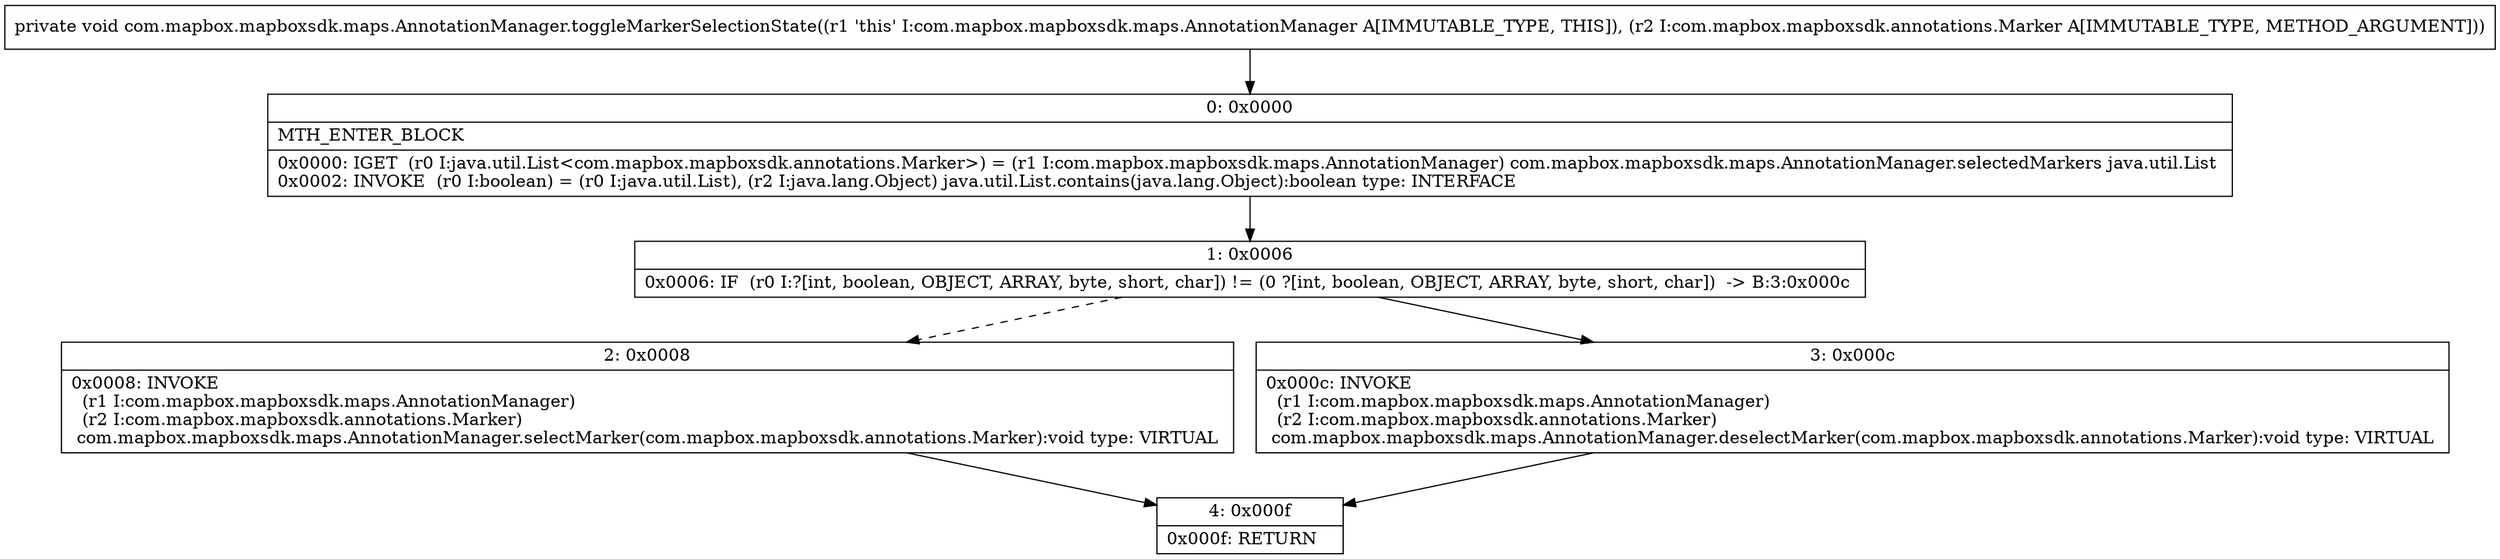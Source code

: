 digraph "CFG forcom.mapbox.mapboxsdk.maps.AnnotationManager.toggleMarkerSelectionState(Lcom\/mapbox\/mapboxsdk\/annotations\/Marker;)V" {
Node_0 [shape=record,label="{0\:\ 0x0000|MTH_ENTER_BLOCK\l|0x0000: IGET  (r0 I:java.util.List\<com.mapbox.mapboxsdk.annotations.Marker\>) = (r1 I:com.mapbox.mapboxsdk.maps.AnnotationManager) com.mapbox.mapboxsdk.maps.AnnotationManager.selectedMarkers java.util.List \l0x0002: INVOKE  (r0 I:boolean) = (r0 I:java.util.List), (r2 I:java.lang.Object) java.util.List.contains(java.lang.Object):boolean type: INTERFACE \l}"];
Node_1 [shape=record,label="{1\:\ 0x0006|0x0006: IF  (r0 I:?[int, boolean, OBJECT, ARRAY, byte, short, char]) != (0 ?[int, boolean, OBJECT, ARRAY, byte, short, char])  \-\> B:3:0x000c \l}"];
Node_2 [shape=record,label="{2\:\ 0x0008|0x0008: INVOKE  \l  (r1 I:com.mapbox.mapboxsdk.maps.AnnotationManager)\l  (r2 I:com.mapbox.mapboxsdk.annotations.Marker)\l com.mapbox.mapboxsdk.maps.AnnotationManager.selectMarker(com.mapbox.mapboxsdk.annotations.Marker):void type: VIRTUAL \l}"];
Node_3 [shape=record,label="{3\:\ 0x000c|0x000c: INVOKE  \l  (r1 I:com.mapbox.mapboxsdk.maps.AnnotationManager)\l  (r2 I:com.mapbox.mapboxsdk.annotations.Marker)\l com.mapbox.mapboxsdk.maps.AnnotationManager.deselectMarker(com.mapbox.mapboxsdk.annotations.Marker):void type: VIRTUAL \l}"];
Node_4 [shape=record,label="{4\:\ 0x000f|0x000f: RETURN   \l}"];
MethodNode[shape=record,label="{private void com.mapbox.mapboxsdk.maps.AnnotationManager.toggleMarkerSelectionState((r1 'this' I:com.mapbox.mapboxsdk.maps.AnnotationManager A[IMMUTABLE_TYPE, THIS]), (r2 I:com.mapbox.mapboxsdk.annotations.Marker A[IMMUTABLE_TYPE, METHOD_ARGUMENT])) }"];
MethodNode -> Node_0;
Node_0 -> Node_1;
Node_1 -> Node_2[style=dashed];
Node_1 -> Node_3;
Node_2 -> Node_4;
Node_3 -> Node_4;
}

